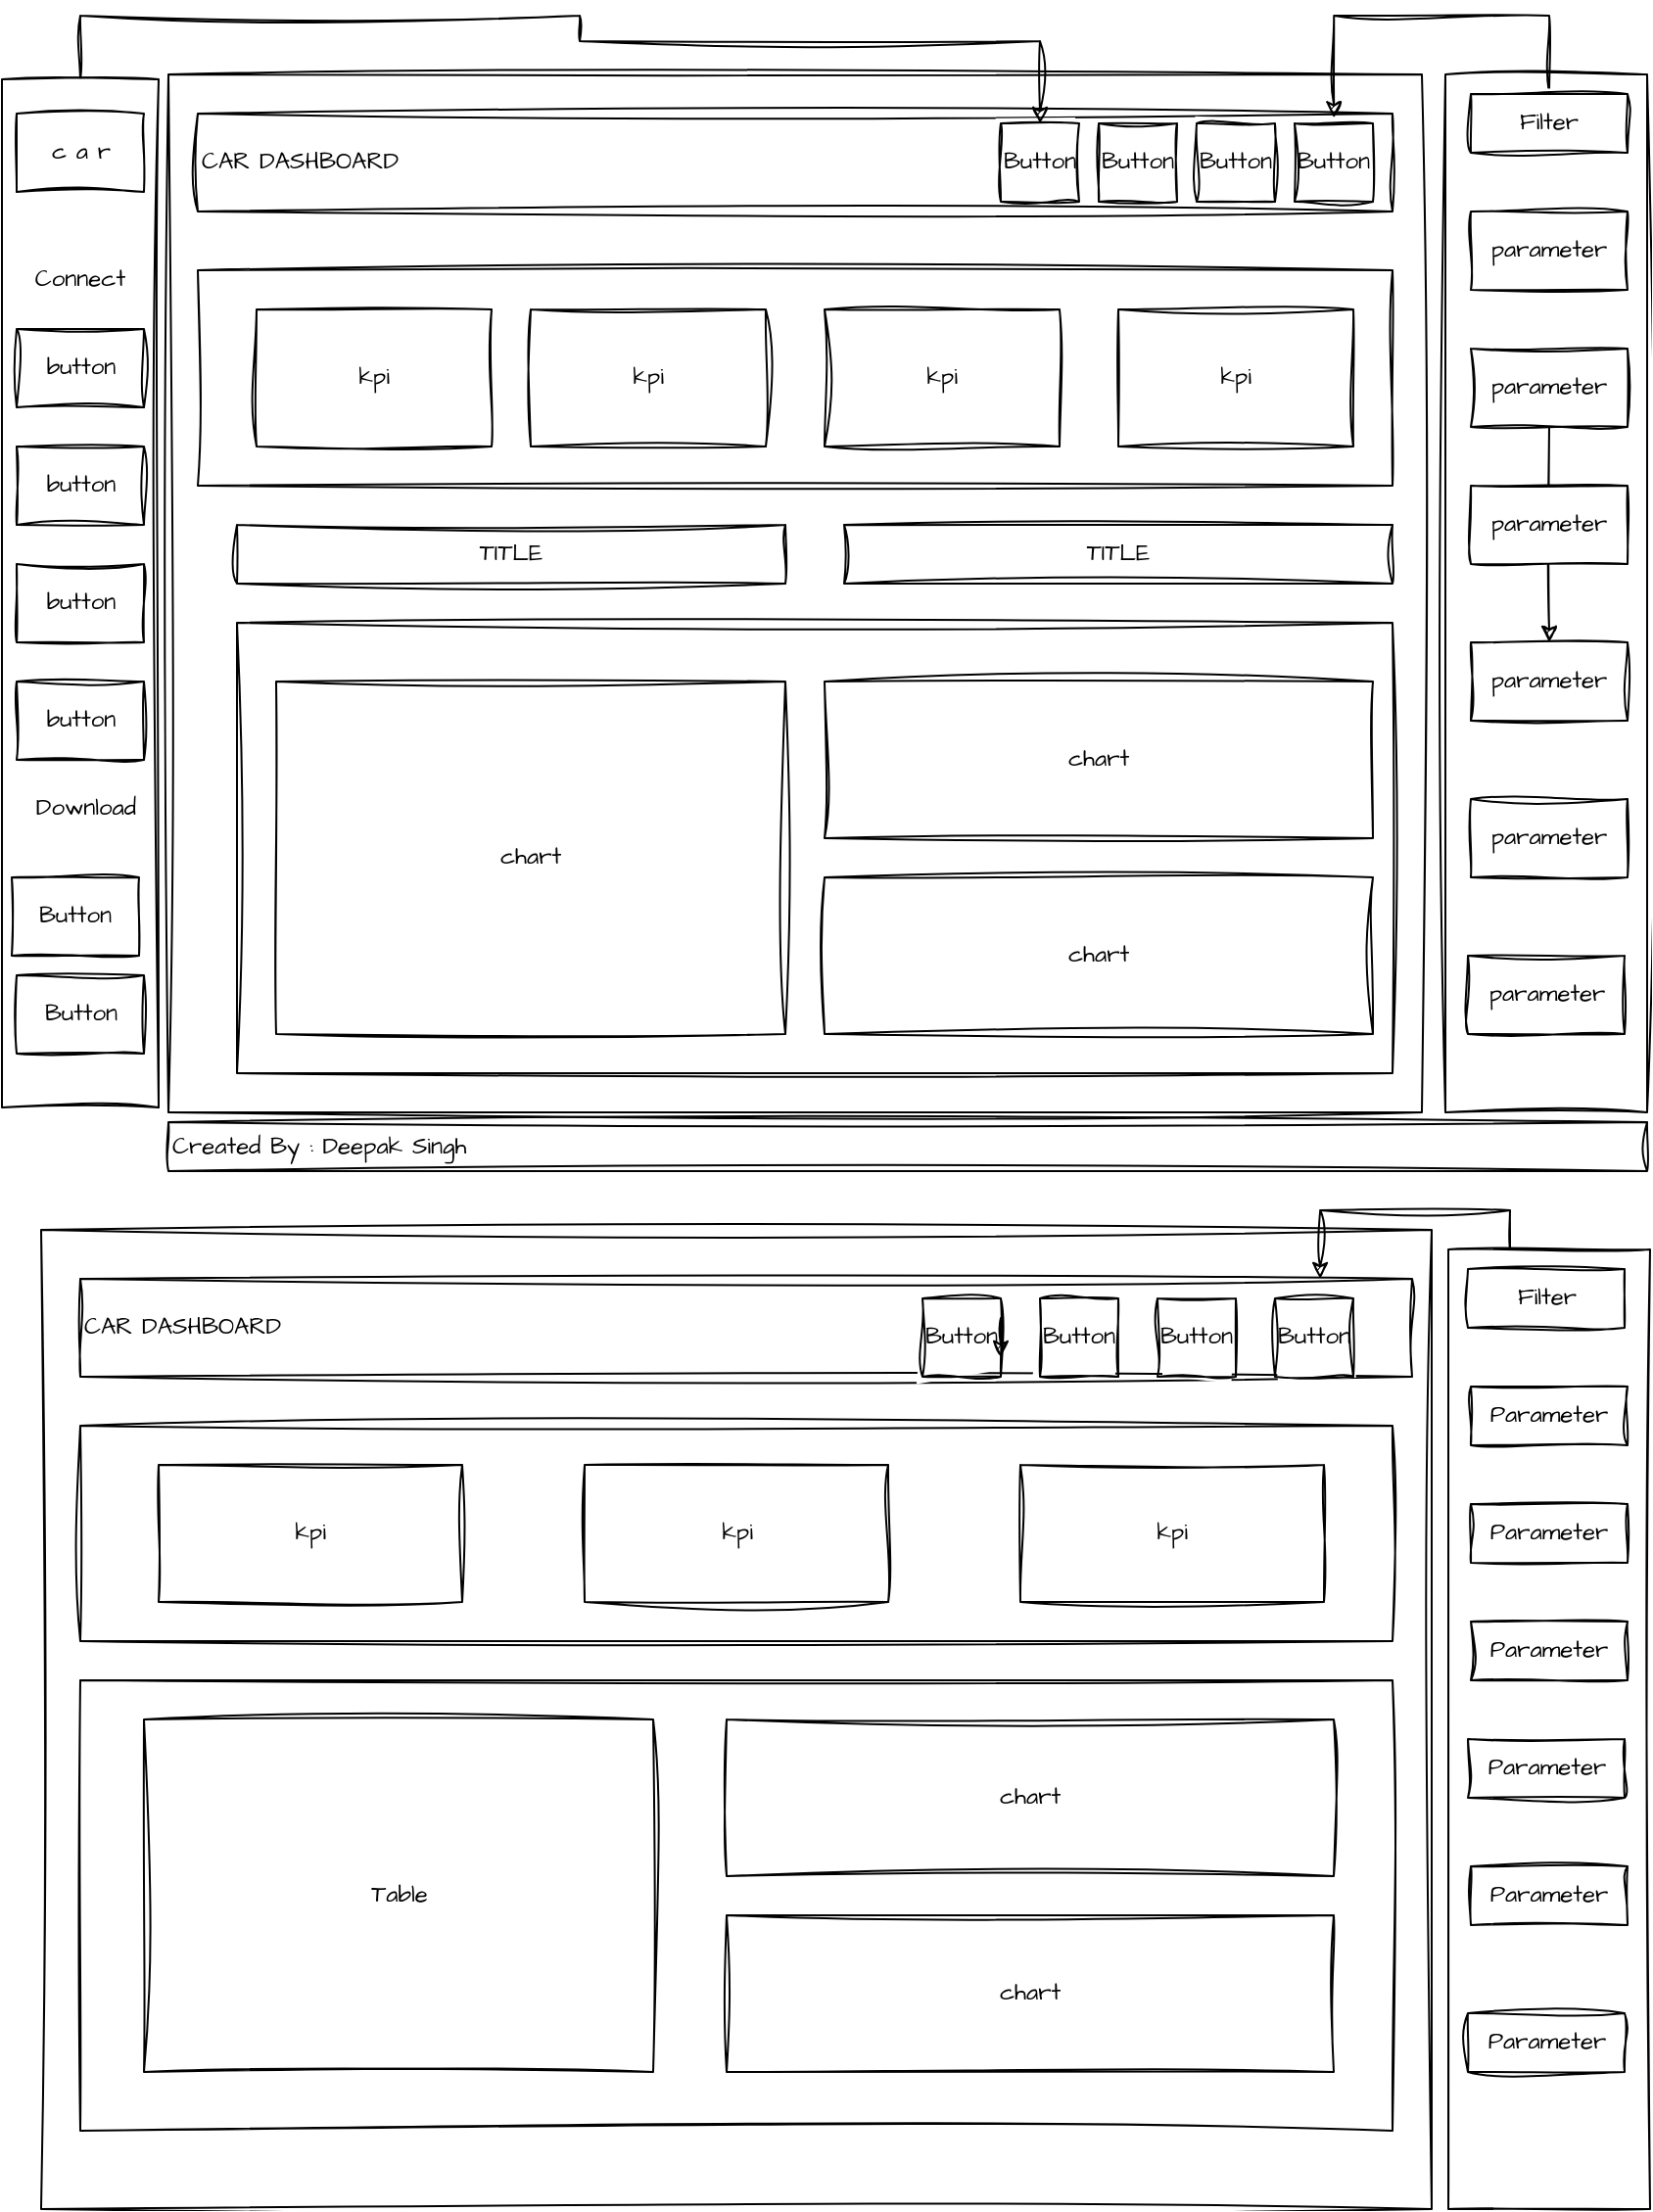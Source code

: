 <mxfile version="26.2.14">
  <diagram name="Page-1" id="EjNzi_4wZ_NcjCGPvXr0">
    <mxGraphModel dx="1869" dy="562" grid="1" gridSize="10" guides="1" tooltips="1" connect="1" arrows="1" fold="1" page="1" pageScale="1" pageWidth="827" pageHeight="1169" math="0" shadow="0">
      <root>
        <mxCell id="0" />
        <mxCell id="1" parent="0" />
        <mxCell id="XJ2AKTx8llH0PLPdxaq6-1" value="" style="rounded=0;whiteSpace=wrap;html=1;sketch=1;hachureGap=4;jiggle=2;curveFitting=1;fontFamily=Architects Daughter;fontSource=https%3A%2F%2Ffonts.googleapis.com%2Fcss%3Ffamily%3DArchitects%2BDaughter;" vertex="1" parent="1">
          <mxGeometry x="55" y="50" width="640" height="530" as="geometry" />
        </mxCell>
        <mxCell id="XJ2AKTx8llH0PLPdxaq6-2" value="CAR DASHBOARD" style="rounded=0;whiteSpace=wrap;html=1;sketch=1;hachureGap=4;jiggle=2;curveFitting=1;fontFamily=Architects Daughter;fontSource=https%3A%2F%2Ffonts.googleapis.com%2Fcss%3Ffamily%3DArchitects%2BDaughter;align=left;" vertex="1" parent="1">
          <mxGeometry x="70" y="70" width="610" height="50" as="geometry" />
        </mxCell>
        <mxCell id="XJ2AKTx8llH0PLPdxaq6-3" value="Button" style="whiteSpace=wrap;html=1;aspect=fixed;sketch=1;hachureGap=4;jiggle=2;curveFitting=1;fontFamily=Architects Daughter;fontSource=https%3A%2F%2Ffonts.googleapis.com%2Fcss%3Ffamily%3DArchitects%2BDaughter;" vertex="1" parent="1">
          <mxGeometry x="630" y="75" width="40" height="40" as="geometry" />
        </mxCell>
        <mxCell id="XJ2AKTx8llH0PLPdxaq6-5" value="Button" style="whiteSpace=wrap;html=1;aspect=fixed;sketch=1;hachureGap=4;jiggle=2;curveFitting=1;fontFamily=Architects Daughter;fontSource=https%3A%2F%2Ffonts.googleapis.com%2Fcss%3Ffamily%3DArchitects%2BDaughter;" vertex="1" parent="1">
          <mxGeometry x="580" y="75" width="40" height="40" as="geometry" />
        </mxCell>
        <mxCell id="XJ2AKTx8llH0PLPdxaq6-6" value="Button" style="whiteSpace=wrap;html=1;aspect=fixed;sketch=1;hachureGap=4;jiggle=2;curveFitting=1;fontFamily=Architects Daughter;fontSource=https%3A%2F%2Ffonts.googleapis.com%2Fcss%3Ffamily%3DArchitects%2BDaughter;" vertex="1" parent="1">
          <mxGeometry x="530" y="75" width="40" height="40" as="geometry" />
        </mxCell>
        <mxCell id="XJ2AKTx8llH0PLPdxaq6-7" value="Button" style="whiteSpace=wrap;html=1;aspect=fixed;sketch=1;hachureGap=4;jiggle=2;curveFitting=1;fontFamily=Architects Daughter;fontSource=https%3A%2F%2Ffonts.googleapis.com%2Fcss%3Ffamily%3DArchitects%2BDaughter;" vertex="1" parent="1">
          <mxGeometry x="480" y="75" width="40" height="40" as="geometry" />
        </mxCell>
        <mxCell id="XJ2AKTx8llH0PLPdxaq6-8" value="" style="rounded=0;whiteSpace=wrap;html=1;sketch=1;hachureGap=4;jiggle=2;curveFitting=1;fontFamily=Architects Daughter;fontSource=https%3A%2F%2Ffonts.googleapis.com%2Fcss%3Ffamily%3DArchitects%2BDaughter;" vertex="1" parent="1">
          <mxGeometry x="70" y="150" width="610" height="110" as="geometry" />
        </mxCell>
        <mxCell id="XJ2AKTx8llH0PLPdxaq6-14" value="kpi" style="rounded=0;whiteSpace=wrap;html=1;sketch=1;hachureGap=4;jiggle=2;curveFitting=1;fontFamily=Architects Daughter;fontSource=https%3A%2F%2Ffonts.googleapis.com%2Fcss%3Ffamily%3DArchitects%2BDaughter;" vertex="1" parent="1">
          <mxGeometry x="100" y="170" width="120" height="70" as="geometry" />
        </mxCell>
        <mxCell id="XJ2AKTx8llH0PLPdxaq6-16" value="kpi" style="rounded=0;whiteSpace=wrap;html=1;sketch=1;hachureGap=4;jiggle=2;curveFitting=1;fontFamily=Architects Daughter;fontSource=https%3A%2F%2Ffonts.googleapis.com%2Fcss%3Ffamily%3DArchitects%2BDaughter;" vertex="1" parent="1">
          <mxGeometry x="240" y="170" width="120" height="70" as="geometry" />
        </mxCell>
        <mxCell id="XJ2AKTx8llH0PLPdxaq6-17" value="kpi" style="rounded=0;whiteSpace=wrap;html=1;sketch=1;hachureGap=4;jiggle=2;curveFitting=1;fontFamily=Architects Daughter;fontSource=https%3A%2F%2Ffonts.googleapis.com%2Fcss%3Ffamily%3DArchitects%2BDaughter;" vertex="1" parent="1">
          <mxGeometry x="390" y="170" width="120" height="70" as="geometry" />
        </mxCell>
        <mxCell id="XJ2AKTx8llH0PLPdxaq6-18" value="kpi" style="rounded=0;whiteSpace=wrap;html=1;sketch=1;hachureGap=4;jiggle=2;curveFitting=1;fontFamily=Architects Daughter;fontSource=https%3A%2F%2Ffonts.googleapis.com%2Fcss%3Ffamily%3DArchitects%2BDaughter;" vertex="1" parent="1">
          <mxGeometry x="540" y="170" width="120" height="70" as="geometry" />
        </mxCell>
        <mxCell id="XJ2AKTx8llH0PLPdxaq6-20" value="" style="rounded=0;whiteSpace=wrap;html=1;sketch=1;hachureGap=4;jiggle=2;curveFitting=1;fontFamily=Architects Daughter;fontSource=https%3A%2F%2Ffonts.googleapis.com%2Fcss%3Ffamily%3DArchitects%2BDaughter;" vertex="1" parent="1">
          <mxGeometry x="90" y="330" width="590" height="230" as="geometry" />
        </mxCell>
        <mxCell id="XJ2AKTx8llH0PLPdxaq6-21" value="chart" style="rounded=0;whiteSpace=wrap;html=1;sketch=1;hachureGap=4;jiggle=2;curveFitting=1;fontFamily=Architects Daughter;fontSource=https%3A%2F%2Ffonts.googleapis.com%2Fcss%3Ffamily%3DArchitects%2BDaughter;" vertex="1" parent="1">
          <mxGeometry x="110" y="360" width="260" height="180" as="geometry" />
        </mxCell>
        <mxCell id="XJ2AKTx8llH0PLPdxaq6-23" value="chart" style="rounded=0;whiteSpace=wrap;html=1;sketch=1;hachureGap=4;jiggle=2;curveFitting=1;fontFamily=Architects Daughter;fontSource=https%3A%2F%2Ffonts.googleapis.com%2Fcss%3Ffamily%3DArchitects%2BDaughter;" vertex="1" parent="1">
          <mxGeometry x="390" y="360" width="280" height="80" as="geometry" />
        </mxCell>
        <mxCell id="XJ2AKTx8llH0PLPdxaq6-24" value="chart" style="rounded=0;whiteSpace=wrap;html=1;sketch=1;hachureGap=4;jiggle=2;curveFitting=1;fontFamily=Architects Daughter;fontSource=https%3A%2F%2Ffonts.googleapis.com%2Fcss%3Ffamily%3DArchitects%2BDaughter;" vertex="1" parent="1">
          <mxGeometry x="390" y="460" width="280" height="80" as="geometry" />
        </mxCell>
        <mxCell id="XJ2AKTx8llH0PLPdxaq6-25" value="TITLE" style="rounded=0;whiteSpace=wrap;html=1;sketch=1;hachureGap=4;jiggle=2;curveFitting=1;fontFamily=Architects Daughter;fontSource=https%3A%2F%2Ffonts.googleapis.com%2Fcss%3Ffamily%3DArchitects%2BDaughter;" vertex="1" parent="1">
          <mxGeometry x="90" y="280" width="280" height="30" as="geometry" />
        </mxCell>
        <mxCell id="XJ2AKTx8llH0PLPdxaq6-26" value="TITLE" style="rounded=0;whiteSpace=wrap;html=1;sketch=1;hachureGap=4;jiggle=2;curveFitting=1;fontFamily=Architects Daughter;fontSource=https%3A%2F%2Ffonts.googleapis.com%2Fcss%3Ffamily%3DArchitects%2BDaughter;" vertex="1" parent="1">
          <mxGeometry x="400" y="280" width="280" height="30" as="geometry" />
        </mxCell>
        <mxCell id="XJ2AKTx8llH0PLPdxaq6-27" value="" style="rounded=0;whiteSpace=wrap;html=1;sketch=1;hachureGap=4;jiggle=2;curveFitting=1;fontFamily=Architects Daughter;fontSource=https%3A%2F%2Ffonts.googleapis.com%2Fcss%3Ffamily%3DArchitects%2BDaughter;" vertex="1" parent="1">
          <mxGeometry x="707" y="50" width="103" height="530" as="geometry" />
        </mxCell>
        <mxCell id="XJ2AKTx8llH0PLPdxaq6-47" style="edgeStyle=orthogonalEdgeStyle;rounded=0;sketch=1;hachureGap=4;jiggle=2;curveFitting=1;orthogonalLoop=1;jettySize=auto;html=1;fontFamily=Architects Daughter;fontSource=https%3A%2F%2Ffonts.googleapis.com%2Fcss%3Ffamily%3DArchitects%2BDaughter;entryX=0.951;entryY=0.044;entryDx=0;entryDy=0;entryPerimeter=0;" edge="1" parent="1" source="XJ2AKTx8llH0PLPdxaq6-28" target="XJ2AKTx8llH0PLPdxaq6-2">
          <mxGeometry relative="1" as="geometry">
            <mxPoint x="650" y="40" as="targetPoint" />
            <Array as="points">
              <mxPoint x="760" y="20" />
              <mxPoint x="650" y="20" />
            </Array>
          </mxGeometry>
        </mxCell>
        <mxCell id="XJ2AKTx8llH0PLPdxaq6-28" value="Filter" style="rounded=0;whiteSpace=wrap;html=1;sketch=1;hachureGap=4;jiggle=2;curveFitting=1;fontFamily=Architects Daughter;fontSource=https%3A%2F%2Ffonts.googleapis.com%2Fcss%3Ffamily%3DArchitects%2BDaughter;" vertex="1" parent="1">
          <mxGeometry x="720" y="60" width="80" height="30" as="geometry" />
        </mxCell>
        <mxCell id="XJ2AKTx8llH0PLPdxaq6-29" value="parameter" style="rounded=0;whiteSpace=wrap;html=1;sketch=1;hachureGap=4;jiggle=2;curveFitting=1;fontFamily=Architects Daughter;fontSource=https%3A%2F%2Ffonts.googleapis.com%2Fcss%3Ffamily%3DArchitects%2BDaughter;" vertex="1" parent="1">
          <mxGeometry x="720" y="120" width="80" height="40" as="geometry" />
        </mxCell>
        <mxCell id="XJ2AKTx8llH0PLPdxaq6-49" value="" style="edgeStyle=orthogonalEdgeStyle;rounded=0;sketch=1;hachureGap=4;jiggle=2;curveFitting=1;orthogonalLoop=1;jettySize=auto;html=1;fontFamily=Architects Daughter;fontSource=https%3A%2F%2Ffonts.googleapis.com%2Fcss%3Ffamily%3DArchitects%2BDaughter;" edge="1" parent="1" source="XJ2AKTx8llH0PLPdxaq6-30" target="XJ2AKTx8llH0PLPdxaq6-32">
          <mxGeometry relative="1" as="geometry" />
        </mxCell>
        <mxCell id="XJ2AKTx8llH0PLPdxaq6-30" value="parameter" style="rounded=0;whiteSpace=wrap;html=1;sketch=1;hachureGap=4;jiggle=2;curveFitting=1;fontFamily=Architects Daughter;fontSource=https%3A%2F%2Ffonts.googleapis.com%2Fcss%3Ffamily%3DArchitects%2BDaughter;" vertex="1" parent="1">
          <mxGeometry x="720" y="190" width="80" height="40" as="geometry" />
        </mxCell>
        <mxCell id="XJ2AKTx8llH0PLPdxaq6-31" value="parameter" style="rounded=0;whiteSpace=wrap;html=1;sketch=1;hachureGap=4;jiggle=2;curveFitting=1;fontFamily=Architects Daughter;fontSource=https%3A%2F%2Ffonts.googleapis.com%2Fcss%3Ffamily%3DArchitects%2BDaughter;" vertex="1" parent="1">
          <mxGeometry x="720" y="260" width="80" height="40" as="geometry" />
        </mxCell>
        <mxCell id="XJ2AKTx8llH0PLPdxaq6-32" value="parameter" style="rounded=0;whiteSpace=wrap;html=1;sketch=1;hachureGap=4;jiggle=2;curveFitting=1;fontFamily=Architects Daughter;fontSource=https%3A%2F%2Ffonts.googleapis.com%2Fcss%3Ffamily%3DArchitects%2BDaughter;" vertex="1" parent="1">
          <mxGeometry x="720" y="340" width="80" height="40" as="geometry" />
        </mxCell>
        <mxCell id="XJ2AKTx8llH0PLPdxaq6-33" value="parameter" style="rounded=0;whiteSpace=wrap;html=1;sketch=1;hachureGap=4;jiggle=2;curveFitting=1;fontFamily=Architects Daughter;fontSource=https%3A%2F%2Ffonts.googleapis.com%2Fcss%3Ffamily%3DArchitects%2BDaughter;" vertex="1" parent="1">
          <mxGeometry x="720" y="420" width="80" height="40" as="geometry" />
        </mxCell>
        <mxCell id="XJ2AKTx8llH0PLPdxaq6-34" value="parameter" style="rounded=0;whiteSpace=wrap;html=1;sketch=1;hachureGap=4;jiggle=2;curveFitting=1;fontFamily=Architects Daughter;fontSource=https%3A%2F%2Ffonts.googleapis.com%2Fcss%3Ffamily%3DArchitects%2BDaughter;" vertex="1" parent="1">
          <mxGeometry x="718.5" y="500" width="80" height="40" as="geometry" />
        </mxCell>
        <mxCell id="XJ2AKTx8llH0PLPdxaq6-46" style="edgeStyle=orthogonalEdgeStyle;rounded=0;sketch=1;hachureGap=4;jiggle=2;curveFitting=1;orthogonalLoop=1;jettySize=auto;html=1;entryX=0.5;entryY=0;entryDx=0;entryDy=0;fontFamily=Architects Daughter;fontSource=https%3A%2F%2Ffonts.googleapis.com%2Fcss%3Ffamily%3DArchitects%2BDaughter;" edge="1" parent="1" source="XJ2AKTx8llH0PLPdxaq6-35" target="XJ2AKTx8llH0PLPdxaq6-7">
          <mxGeometry relative="1" as="geometry">
            <Array as="points">
              <mxPoint x="10" y="20" />
              <mxPoint x="265" y="20" />
              <mxPoint x="265" y="33" />
              <mxPoint x="500" y="33" />
            </Array>
          </mxGeometry>
        </mxCell>
        <mxCell id="XJ2AKTx8llH0PLPdxaq6-35" value="" style="rounded=0;whiteSpace=wrap;html=1;sketch=1;hachureGap=4;jiggle=2;curveFitting=1;fontFamily=Architects Daughter;fontSource=https%3A%2F%2Ffonts.googleapis.com%2Fcss%3Ffamily%3DArchitects%2BDaughter;" vertex="1" parent="1">
          <mxGeometry x="-30" y="52.5" width="80" height="525" as="geometry" />
        </mxCell>
        <mxCell id="XJ2AKTx8llH0PLPdxaq6-36" value="c a r" style="rounded=0;whiteSpace=wrap;html=1;sketch=1;hachureGap=4;jiggle=2;curveFitting=1;fontFamily=Architects Daughter;fontSource=https%3A%2F%2Ffonts.googleapis.com%2Fcss%3Ffamily%3DArchitects%2BDaughter;" vertex="1" parent="1">
          <mxGeometry x="-22.5" y="70" width="65" height="40" as="geometry" />
        </mxCell>
        <mxCell id="XJ2AKTx8llH0PLPdxaq6-38" value="button" style="rounded=0;whiteSpace=wrap;html=1;sketch=1;hachureGap=4;jiggle=2;curveFitting=1;fontFamily=Architects Daughter;fontSource=https%3A%2F%2Ffonts.googleapis.com%2Fcss%3Ffamily%3DArchitects%2BDaughter;" vertex="1" parent="1">
          <mxGeometry x="-22.5" y="180" width="65" height="40" as="geometry" />
        </mxCell>
        <mxCell id="XJ2AKTx8llH0PLPdxaq6-39" value="button" style="rounded=0;whiteSpace=wrap;html=1;sketch=1;hachureGap=4;jiggle=2;curveFitting=1;fontFamily=Architects Daughter;fontSource=https%3A%2F%2Ffonts.googleapis.com%2Fcss%3Ffamily%3DArchitects%2BDaughter;" vertex="1" parent="1">
          <mxGeometry x="-22.5" y="240" width="65" height="40" as="geometry" />
        </mxCell>
        <mxCell id="XJ2AKTx8llH0PLPdxaq6-40" value="button" style="rounded=0;whiteSpace=wrap;html=1;sketch=1;hachureGap=4;jiggle=2;curveFitting=1;fontFamily=Architects Daughter;fontSource=https%3A%2F%2Ffonts.googleapis.com%2Fcss%3Ffamily%3DArchitects%2BDaughter;" vertex="1" parent="1">
          <mxGeometry x="-22.5" y="300" width="65" height="40" as="geometry" />
        </mxCell>
        <mxCell id="XJ2AKTx8llH0PLPdxaq6-41" value="button" style="rounded=0;whiteSpace=wrap;html=1;sketch=1;hachureGap=4;jiggle=2;curveFitting=1;fontFamily=Architects Daughter;fontSource=https%3A%2F%2Ffonts.googleapis.com%2Fcss%3Ffamily%3DArchitects%2BDaughter;" vertex="1" parent="1">
          <mxGeometry x="-22.5" y="360" width="65" height="40" as="geometry" />
        </mxCell>
        <mxCell id="XJ2AKTx8llH0PLPdxaq6-42" value="Connect" style="text;html=1;align=center;verticalAlign=middle;whiteSpace=wrap;rounded=0;fontFamily=Architects Daughter;fontSource=https%3A%2F%2Ffonts.googleapis.com%2Fcss%3Ffamily%3DArchitects%2BDaughter;" vertex="1" parent="1">
          <mxGeometry x="-20" y="140" width="60" height="30" as="geometry" />
        </mxCell>
        <mxCell id="XJ2AKTx8llH0PLPdxaq6-43" value="Download" style="text;html=1;align=center;verticalAlign=middle;whiteSpace=wrap;rounded=0;fontFamily=Architects Daughter;fontSource=https%3A%2F%2Ffonts.googleapis.com%2Fcss%3Ffamily%3DArchitects%2BDaughter;" vertex="1" parent="1">
          <mxGeometry x="-17.5" y="410" width="60" height="30" as="geometry" />
        </mxCell>
        <mxCell id="XJ2AKTx8llH0PLPdxaq6-44" value="Button" style="rounded=0;whiteSpace=wrap;html=1;sketch=1;hachureGap=4;jiggle=2;curveFitting=1;fontFamily=Architects Daughter;fontSource=https%3A%2F%2Ffonts.googleapis.com%2Fcss%3Ffamily%3DArchitects%2BDaughter;" vertex="1" parent="1">
          <mxGeometry x="-25" y="460" width="65" height="40" as="geometry" />
        </mxCell>
        <mxCell id="XJ2AKTx8llH0PLPdxaq6-45" value="Button" style="rounded=0;whiteSpace=wrap;html=1;sketch=1;hachureGap=4;jiggle=2;curveFitting=1;fontFamily=Architects Daughter;fontSource=https%3A%2F%2Ffonts.googleapis.com%2Fcss%3Ffamily%3DArchitects%2BDaughter;" vertex="1" parent="1">
          <mxGeometry x="-22.5" y="510" width="65" height="40" as="geometry" />
        </mxCell>
        <mxCell id="XJ2AKTx8llH0PLPdxaq6-48" value="Created By : Deepak Singh" style="rounded=0;whiteSpace=wrap;html=1;sketch=1;hachureGap=4;jiggle=2;curveFitting=1;fontFamily=Architects Daughter;fontSource=https%3A%2F%2Ffonts.googleapis.com%2Fcss%3Ffamily%3DArchitects%2BDaughter;align=left;" vertex="1" parent="1">
          <mxGeometry x="55" y="585" width="755" height="25" as="geometry" />
        </mxCell>
        <mxCell id="XJ2AKTx8llH0PLPdxaq6-50" value="" style="rounded=0;whiteSpace=wrap;html=1;sketch=1;hachureGap=4;jiggle=2;curveFitting=1;fontFamily=Architects Daughter;fontSource=https%3A%2F%2Ffonts.googleapis.com%2Fcss%3Ffamily%3DArchitects%2BDaughter;" vertex="1" parent="1">
          <mxGeometry x="-10" y="640" width="710" height="500" as="geometry" />
        </mxCell>
        <mxCell id="XJ2AKTx8llH0PLPdxaq6-51" value="CAR DASHBOARD" style="rounded=0;whiteSpace=wrap;html=1;sketch=1;hachureGap=4;jiggle=2;curveFitting=1;fontFamily=Architects Daughter;fontSource=https%3A%2F%2Ffonts.googleapis.com%2Fcss%3Ffamily%3DArchitects%2BDaughter;align=left;" vertex="1" parent="1">
          <mxGeometry x="10" y="665" width="680" height="50" as="geometry" />
        </mxCell>
        <mxCell id="XJ2AKTx8llH0PLPdxaq6-52" value="Button" style="whiteSpace=wrap;html=1;aspect=fixed;sketch=1;hachureGap=4;jiggle=2;curveFitting=1;fontFamily=Architects Daughter;fontSource=https%3A%2F%2Ffonts.googleapis.com%2Fcss%3Ffamily%3DArchitects%2BDaughter;" vertex="1" parent="1">
          <mxGeometry x="440" y="675" width="40" height="40" as="geometry" />
        </mxCell>
        <mxCell id="XJ2AKTx8llH0PLPdxaq6-53" value="Button" style="whiteSpace=wrap;html=1;aspect=fixed;sketch=1;hachureGap=4;jiggle=2;curveFitting=1;fontFamily=Architects Daughter;fontSource=https%3A%2F%2Ffonts.googleapis.com%2Fcss%3Ffamily%3DArchitects%2BDaughter;" vertex="1" parent="1">
          <mxGeometry x="500" y="675" width="40" height="40" as="geometry" />
        </mxCell>
        <mxCell id="XJ2AKTx8llH0PLPdxaq6-54" style="edgeStyle=orthogonalEdgeStyle;rounded=0;sketch=1;hachureGap=4;jiggle=2;curveFitting=1;orthogonalLoop=1;jettySize=auto;html=1;exitX=1;exitY=0.25;exitDx=0;exitDy=0;entryX=1;entryY=0.75;entryDx=0;entryDy=0;fontFamily=Architects Daughter;fontSource=https%3A%2F%2Ffonts.googleapis.com%2Fcss%3Ffamily%3DArchitects%2BDaughter;" edge="1" parent="1" source="XJ2AKTx8llH0PLPdxaq6-52" target="XJ2AKTx8llH0PLPdxaq6-52">
          <mxGeometry relative="1" as="geometry" />
        </mxCell>
        <mxCell id="XJ2AKTx8llH0PLPdxaq6-55" value="Button" style="whiteSpace=wrap;html=1;aspect=fixed;sketch=1;hachureGap=4;jiggle=2;curveFitting=1;fontFamily=Architects Daughter;fontSource=https%3A%2F%2Ffonts.googleapis.com%2Fcss%3Ffamily%3DArchitects%2BDaughter;" vertex="1" parent="1">
          <mxGeometry x="560" y="675" width="40" height="40" as="geometry" />
        </mxCell>
        <mxCell id="XJ2AKTx8llH0PLPdxaq6-56" value="Button" style="whiteSpace=wrap;html=1;aspect=fixed;sketch=1;hachureGap=4;jiggle=2;curveFitting=1;fontFamily=Architects Daughter;fontSource=https%3A%2F%2Ffonts.googleapis.com%2Fcss%3Ffamily%3DArchitects%2BDaughter;" vertex="1" parent="1">
          <mxGeometry x="620" y="675" width="40" height="40" as="geometry" />
        </mxCell>
        <mxCell id="XJ2AKTx8llH0PLPdxaq6-57" value="" style="rounded=0;whiteSpace=wrap;html=1;sketch=1;hachureGap=4;jiggle=2;curveFitting=1;fontFamily=Architects Daughter;fontSource=https%3A%2F%2Ffonts.googleapis.com%2Fcss%3Ffamily%3DArchitects%2BDaughter;" vertex="1" parent="1">
          <mxGeometry x="10" y="740" width="670" height="110" as="geometry" />
        </mxCell>
        <mxCell id="XJ2AKTx8llH0PLPdxaq6-58" value="kpi" style="rounded=0;whiteSpace=wrap;html=1;sketch=1;hachureGap=4;jiggle=2;curveFitting=1;fontFamily=Architects Daughter;fontSource=https%3A%2F%2Ffonts.googleapis.com%2Fcss%3Ffamily%3DArchitects%2BDaughter;" vertex="1" parent="1">
          <mxGeometry x="50" y="760" width="155" height="70" as="geometry" />
        </mxCell>
        <mxCell id="XJ2AKTx8llH0PLPdxaq6-59" value="kpi" style="rounded=0;whiteSpace=wrap;html=1;sketch=1;hachureGap=4;jiggle=2;curveFitting=1;fontFamily=Architects Daughter;fontSource=https%3A%2F%2Ffonts.googleapis.com%2Fcss%3Ffamily%3DArchitects%2BDaughter;" vertex="1" parent="1">
          <mxGeometry x="267.5" y="760" width="155" height="70" as="geometry" />
        </mxCell>
        <mxCell id="XJ2AKTx8llH0PLPdxaq6-60" value="kpi" style="rounded=0;whiteSpace=wrap;html=1;sketch=1;hachureGap=4;jiggle=2;curveFitting=1;fontFamily=Architects Daughter;fontSource=https%3A%2F%2Ffonts.googleapis.com%2Fcss%3Ffamily%3DArchitects%2BDaughter;" vertex="1" parent="1">
          <mxGeometry x="490" y="760" width="155" height="70" as="geometry" />
        </mxCell>
        <mxCell id="XJ2AKTx8llH0PLPdxaq6-61" value="" style="rounded=0;whiteSpace=wrap;html=1;sketch=1;hachureGap=4;jiggle=2;curveFitting=1;fontFamily=Architects Daughter;fontSource=https%3A%2F%2Ffonts.googleapis.com%2Fcss%3Ffamily%3DArchitects%2BDaughter;" vertex="1" parent="1">
          <mxGeometry x="10" y="870" width="670" height="230" as="geometry" />
        </mxCell>
        <mxCell id="XJ2AKTx8llH0PLPdxaq6-62" value="Table" style="rounded=0;whiteSpace=wrap;html=1;sketch=1;hachureGap=4;jiggle=2;curveFitting=1;fontFamily=Architects Daughter;fontSource=https%3A%2F%2Ffonts.googleapis.com%2Fcss%3Ffamily%3DArchitects%2BDaughter;" vertex="1" parent="1">
          <mxGeometry x="42.5" y="890" width="260" height="180" as="geometry" />
        </mxCell>
        <mxCell id="XJ2AKTx8llH0PLPdxaq6-63" value="chart" style="rounded=0;whiteSpace=wrap;html=1;sketch=1;hachureGap=4;jiggle=2;curveFitting=1;fontFamily=Architects Daughter;fontSource=https%3A%2F%2Ffonts.googleapis.com%2Fcss%3Ffamily%3DArchitects%2BDaughter;" vertex="1" parent="1">
          <mxGeometry x="340" y="890" width="310" height="80" as="geometry" />
        </mxCell>
        <mxCell id="XJ2AKTx8llH0PLPdxaq6-64" value="chart" style="rounded=0;whiteSpace=wrap;html=1;sketch=1;hachureGap=4;jiggle=2;curveFitting=1;fontFamily=Architects Daughter;fontSource=https%3A%2F%2Ffonts.googleapis.com%2Fcss%3Ffamily%3DArchitects%2BDaughter;" vertex="1" parent="1">
          <mxGeometry x="340" y="990" width="310" height="80" as="geometry" />
        </mxCell>
        <mxCell id="XJ2AKTx8llH0PLPdxaq6-65" value="" style="rounded=0;whiteSpace=wrap;html=1;sketch=1;hachureGap=4;jiggle=2;curveFitting=1;fontFamily=Architects Daughter;fontSource=https%3A%2F%2Ffonts.googleapis.com%2Fcss%3Ffamily%3DArchitects%2BDaughter;" vertex="1" parent="1">
          <mxGeometry x="708.5" y="650" width="103" height="490" as="geometry" />
        </mxCell>
        <mxCell id="XJ2AKTx8llH0PLPdxaq6-66" value="Filter" style="rounded=0;whiteSpace=wrap;html=1;sketch=1;hachureGap=4;jiggle=2;curveFitting=1;fontFamily=Architects Daughter;fontSource=https%3A%2F%2Ffonts.googleapis.com%2Fcss%3Ffamily%3DArchitects%2BDaughter;" vertex="1" parent="1">
          <mxGeometry x="718.5" y="660" width="80" height="30" as="geometry" />
        </mxCell>
        <mxCell id="XJ2AKTx8llH0PLPdxaq6-67" value="Parameter" style="rounded=0;whiteSpace=wrap;html=1;sketch=1;hachureGap=4;jiggle=2;curveFitting=1;fontFamily=Architects Daughter;fontSource=https%3A%2F%2Ffonts.googleapis.com%2Fcss%3Ffamily%3DArchitects%2BDaughter;" vertex="1" parent="1">
          <mxGeometry x="720" y="720" width="80" height="30" as="geometry" />
        </mxCell>
        <mxCell id="XJ2AKTx8llH0PLPdxaq6-68" value="Parameter" style="rounded=0;whiteSpace=wrap;html=1;sketch=1;hachureGap=4;jiggle=2;curveFitting=1;fontFamily=Architects Daughter;fontSource=https%3A%2F%2Ffonts.googleapis.com%2Fcss%3Ffamily%3DArchitects%2BDaughter;" vertex="1" parent="1">
          <mxGeometry x="720" y="780" width="80" height="30" as="geometry" />
        </mxCell>
        <mxCell id="XJ2AKTx8llH0PLPdxaq6-69" value="Parameter" style="rounded=0;whiteSpace=wrap;html=1;sketch=1;hachureGap=4;jiggle=2;curveFitting=1;fontFamily=Architects Daughter;fontSource=https%3A%2F%2Ffonts.googleapis.com%2Fcss%3Ffamily%3DArchitects%2BDaughter;" vertex="1" parent="1">
          <mxGeometry x="720" y="840" width="80" height="30" as="geometry" />
        </mxCell>
        <mxCell id="XJ2AKTx8llH0PLPdxaq6-70" value="Parameter" style="rounded=0;whiteSpace=wrap;html=1;sketch=1;hachureGap=4;jiggle=2;curveFitting=1;fontFamily=Architects Daughter;fontSource=https%3A%2F%2Ffonts.googleapis.com%2Fcss%3Ffamily%3DArchitects%2BDaughter;" vertex="1" parent="1">
          <mxGeometry x="718.5" y="900" width="80" height="30" as="geometry" />
        </mxCell>
        <mxCell id="XJ2AKTx8llH0PLPdxaq6-71" value="Parameter" style="rounded=0;whiteSpace=wrap;html=1;sketch=1;hachureGap=4;jiggle=2;curveFitting=1;fontFamily=Architects Daughter;fontSource=https%3A%2F%2Ffonts.googleapis.com%2Fcss%3Ffamily%3DArchitects%2BDaughter;" vertex="1" parent="1">
          <mxGeometry x="720" y="965" width="80" height="30" as="geometry" />
        </mxCell>
        <mxCell id="XJ2AKTx8llH0PLPdxaq6-72" value="Parameter" style="rounded=0;whiteSpace=wrap;html=1;sketch=1;hachureGap=4;jiggle=2;curveFitting=1;fontFamily=Architects Daughter;fontSource=https%3A%2F%2Ffonts.googleapis.com%2Fcss%3Ffamily%3DArchitects%2BDaughter;" vertex="1" parent="1">
          <mxGeometry x="718.5" y="1040" width="80" height="30" as="geometry" />
        </mxCell>
        <mxCell id="XJ2AKTx8llH0PLPdxaq6-74" style="edgeStyle=orthogonalEdgeStyle;rounded=0;sketch=1;hachureGap=4;jiggle=2;curveFitting=1;orthogonalLoop=1;jettySize=auto;html=1;entryX=0.931;entryY=0;entryDx=0;entryDy=0;entryPerimeter=0;fontFamily=Architects Daughter;fontSource=https%3A%2F%2Ffonts.googleapis.com%2Fcss%3Ffamily%3DArchitects%2BDaughter;" edge="1" parent="1" source="XJ2AKTx8llH0PLPdxaq6-65" target="XJ2AKTx8llH0PLPdxaq6-51">
          <mxGeometry relative="1" as="geometry">
            <Array as="points">
              <mxPoint x="740" y="630" />
              <mxPoint x="643" y="630" />
            </Array>
          </mxGeometry>
        </mxCell>
      </root>
    </mxGraphModel>
  </diagram>
</mxfile>
